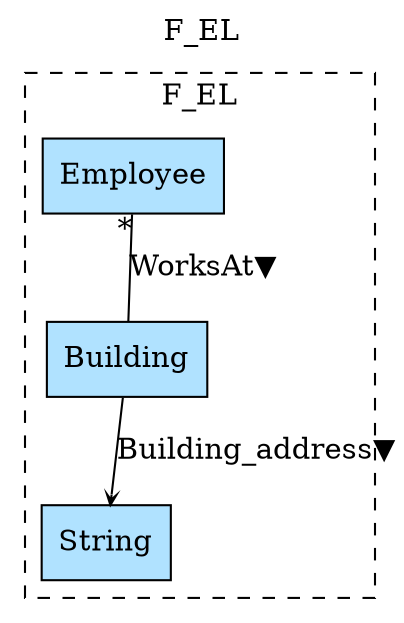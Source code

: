 digraph {graph[label=F_EL,labelloc=tl,labelfontsize=12];
subgraph cluster_F_EL{style=dashed;label=F_EL;
"Employee"[shape=record,fillcolor=lightskyblue1,style = filled,label="Employee"];
"Building"[shape=record,fillcolor=lightskyblue1,style = filled,label="Building"];
"String"[shape=record,fillcolor=lightskyblue1,style = filled,label="String"];

"Employee"->"Building"[label="WorksAt▼",dir=none,taillabel="*",headlabel=""];
"Building"->"String"[label="Building_address▼",arrowhead=vee,headlabel="",arrowsize=.5];

}
}